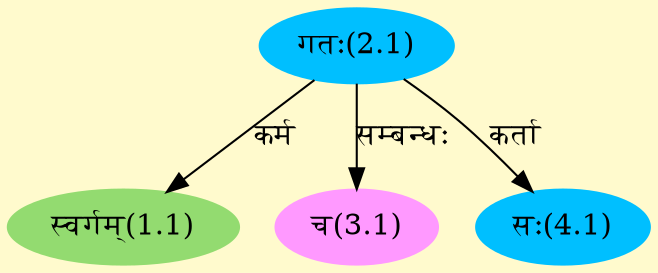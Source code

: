 digraph G{
rankdir=BT;
 compound=true;
 bgcolor="lemonchiffon1";
Node1_1 [style=filled, color="#93DB70" label = "स्वर्गम्(1.1)"]
Node2_1 [style=filled, color="#00BFFF" label = "गतः(2.1)"]
Node3_1 [style=filled, color="#FF99FF" label = "च(3.1)"]
Node4_1 [style=filled, color="#00BFFF" label = "सः(4.1)"]
/* Start of Relations section */

Node1_1 -> Node2_1 [  label="कर्म"  dir="back" ]
Node3_1 -> Node2_1 [  label="सम्बन्धः"  dir="back" ]
Node4_1 -> Node2_1 [  label="कर्ता"  dir="back" ]
}
